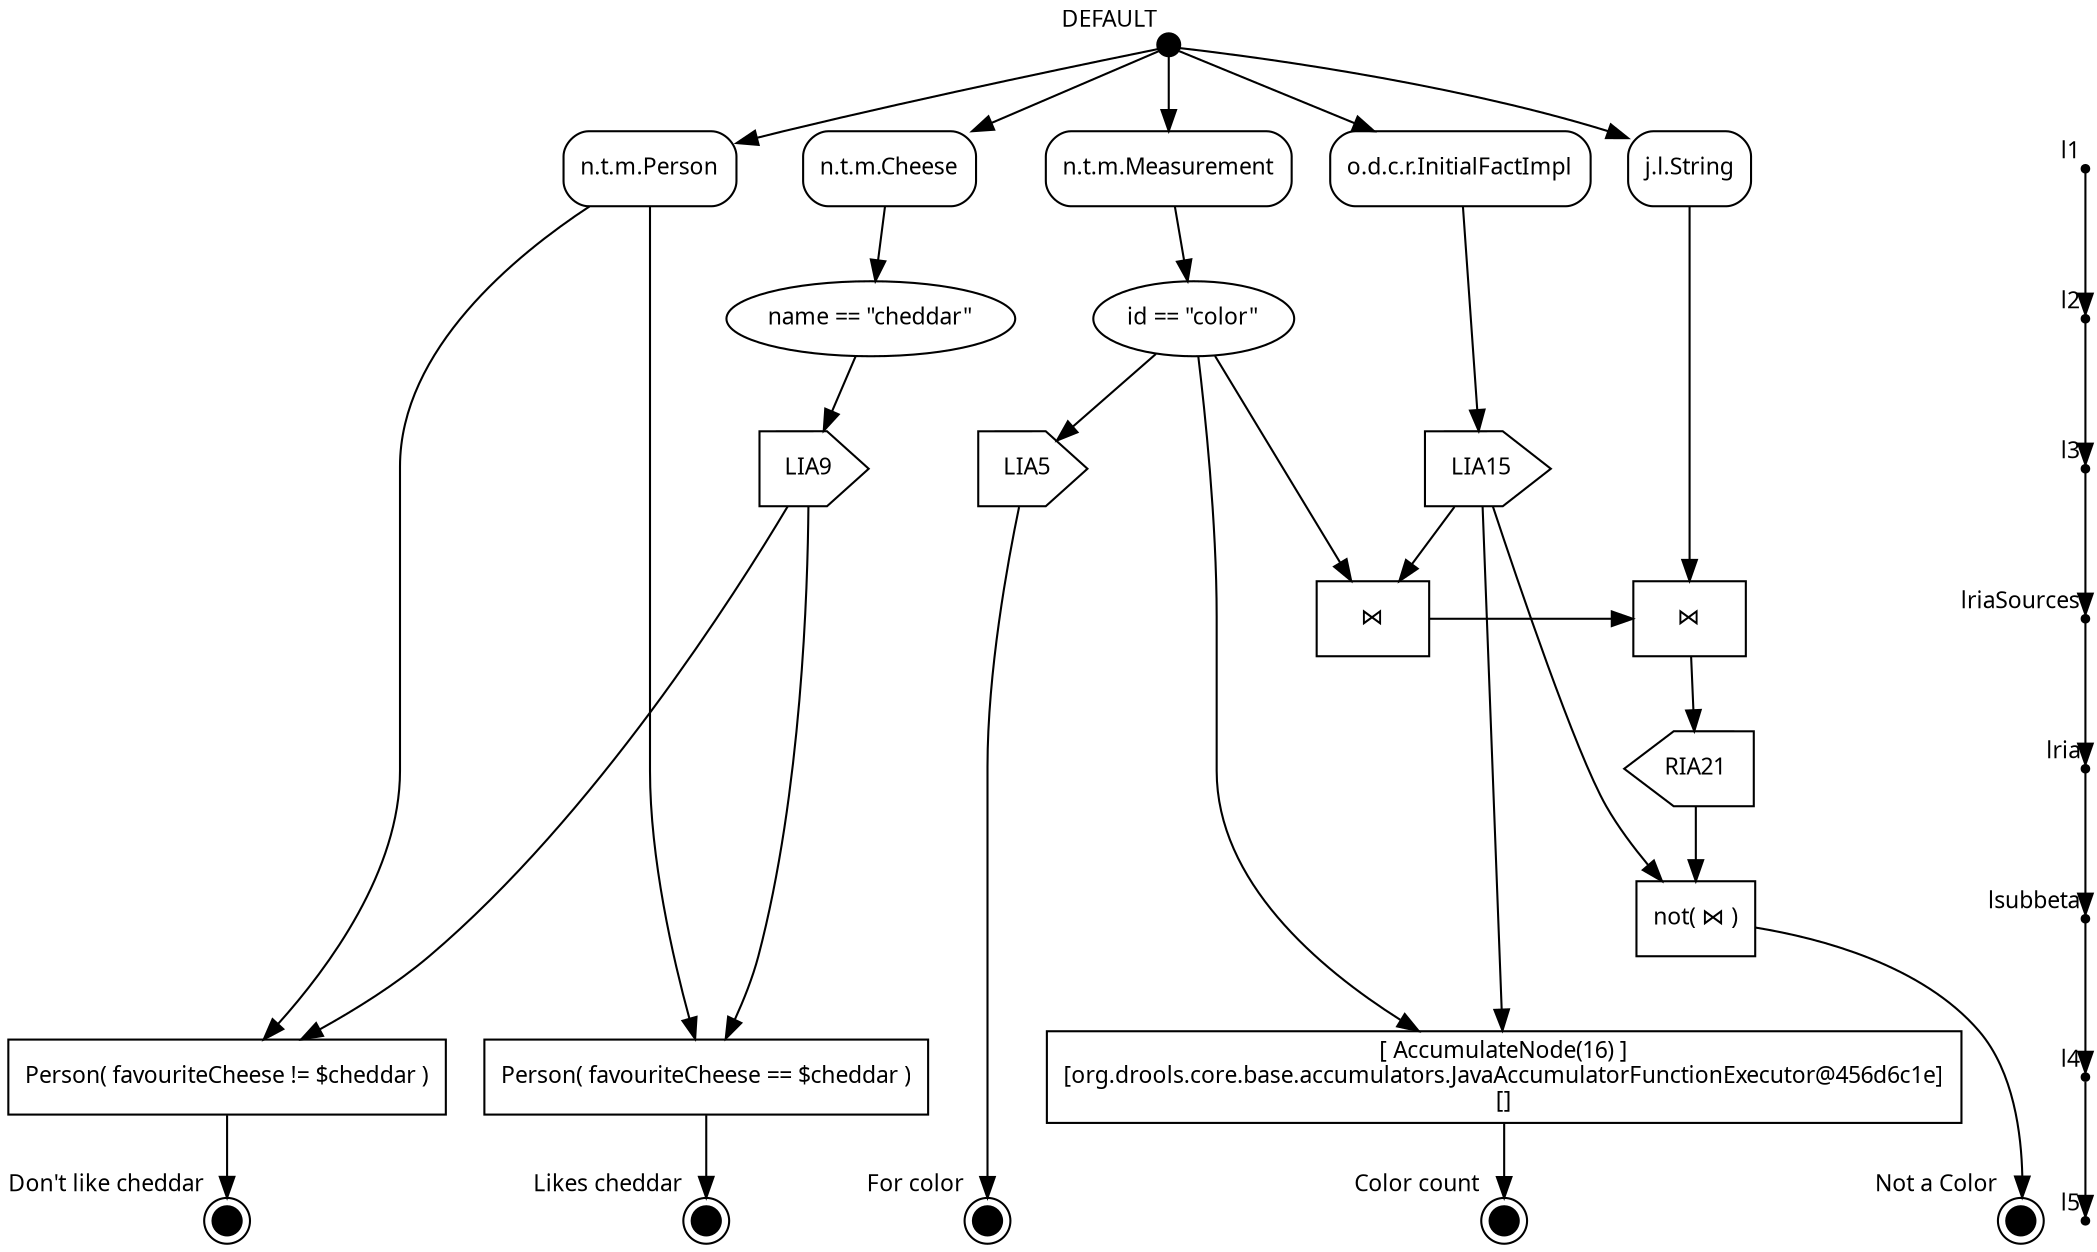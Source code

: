 digraph g {
graph [fontname = "Overpass" fontsize=11];
 node [fontname = "Overpass" fontsize=11];
 edge [fontname = "Overpass" fontsize=11];

EP1 [shape=circle width=0.15 fillcolor=black style=filled label="" xlabel="DEFAULT"] ;
OTN7 [shape=rect style=rounded label="n.t.m.Cheese"] ;
OTN2 [shape=rect style=rounded label="o.d.c.r.InitialFactImpl"] ;
OTN19 [shape=rect style=rounded label="j.l.String"] ;
OTN10 [shape=rect style=rounded label="n.t.m.Person"] ;
OTN3 [shape=rect style=rounded label="n.t.m.Measurement"] ;
AN8 [label="name == \"cheddar\""] ;
AN4 [label="id == \"color\""] ;
LIA9 [shape=house orientation=-90] ;
LIA15 [shape=house orientation=-90] ;
LIA5 [shape=house orientation=-90] ;
RIA21 [shape=house orientation=90] ;
BN16 [shape=box label=<[ AccumulateNode(16) ]<BR/>[org.drools.core.base.accumulators.JavaAccumulatorFunctionExecutor@456d6c1e]<BR/>[]>] ;
BN22 [shape=box label="not( ⋈ )"] ;
BN11 [shape=box label="Person( favouriteCheese == $cheddar )" href="http://drools.org"] ;
BN13 [shape=box label="Person( favouriteCheese != $cheddar )" href="http://drools.org"] ;
BN18 [shape=box label="⋈" href="http://drools.org"] ;
BN20 [shape=box label="⋈" href="http://drools.org"] ;
RTN12 [shape=doublecircle width=0.2 fillcolor=black style=filled label="" xlabel="Likes cheddar" href="http://drools.org"] ;
RTN14 [shape=doublecircle width=0.2 fillcolor=black style=filled label="" xlabel="Don't like cheddar" href="http://drools.org"] ;
RTN17 [shape=doublecircle width=0.2 fillcolor=black style=filled label="" xlabel="Color count" href="http://drools.org"] ;
RTN23 [shape=doublecircle width=0.2 fillcolor=black style=filled label="" xlabel="Not a Color" href="http://drools.org"] ;
RTN6 [shape=doublecircle width=0.2 fillcolor=black style=filled label="" xlabel="For color" href="http://drools.org"] ;

EP1 -> OTN7 ;
OTN7 -> AN8 ;
AN8 -> LIA9 ;
LIA9 -> BN11 ;
BN11 -> RTN12 ;
LIA9 -> BN13 ;
BN13 -> RTN14 ;
EP1 -> OTN2 ;
OTN2 -> LIA15 ;
LIA15 -> BN16 ;
BN16 -> RTN17 ;
LIA15 -> BN18 ;
BN18 -> BN20 ;
BN20 -> RIA21 ;
RIA21 -> BN22 ;
BN22 -> RTN23 ;
LIA15 -> BN22 ;
EP1 -> OTN19 ;
OTN19 -> BN20 ;
EP1 -> OTN10 ;
OTN10 -> BN11 ;
OTN10 -> BN13 ;
EP1 -> OTN3 ;
OTN3 -> AN4 ;
AN4 -> LIA5 ;
LIA5 -> RTN6 ;
AN4 -> BN16 ;
AN4 -> BN18 ;

 {rank=same; l1[shape=point, xlabel="l1"]; OTN19; OTN2; OTN10; OTN3; OTN7; }
 {rank=same; l2[shape=point, xlabel="l2"]; AN4; AN8; }
 {rank=same; l3[shape=point, xlabel="l3"]; LIA15; LIA9; LIA5; }
 {rank=same; lria[shape=point, xlabel="lria"]; RIA21; }
 {rank=same; lriaSources[shape=point, xlabel="lriaSources"]; BN18; BN20; }
 {rank=same; lsubbeta[shape=point, xlabel="lsubbeta"]; BN22; }
 {rank=same; l4[shape=point, xlabel="l4"]; BN11; BN16; BN13; }
 {rank=same; l5[shape=point, xlabel="l5"]; RTN14; RTN17; RTN23; RTN12; RTN6; }
 l1->l2->l3->lriaSources->lria->lsubbeta->l4->l5;

}
